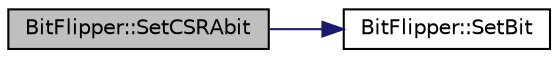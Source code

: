 digraph "BitFlipper::SetCSRAbit"
{
  edge [fontname="Helvetica",fontsize="10",labelfontname="Helvetica",labelfontsize="10"];
  node [fontname="Helvetica",fontsize="10",shape=record];
  rankdir="LR";
  Node1 [label="BitFlipper::SetCSRAbit",height=0.2,width=0.4,color="black", fillcolor="grey75", style="filled", fontcolor="black"];
  Node1 -> Node2 [color="midnightblue",fontsize="10",style="solid",fontname="Helvetica"];
  Node2 [label="BitFlipper::SetBit",height=0.2,width=0.4,color="black", fillcolor="white", style="filled",URL="$d0/d6f/class_bit_flipper.html#a80caf327c744563712924ee0c5f51556"];
}
